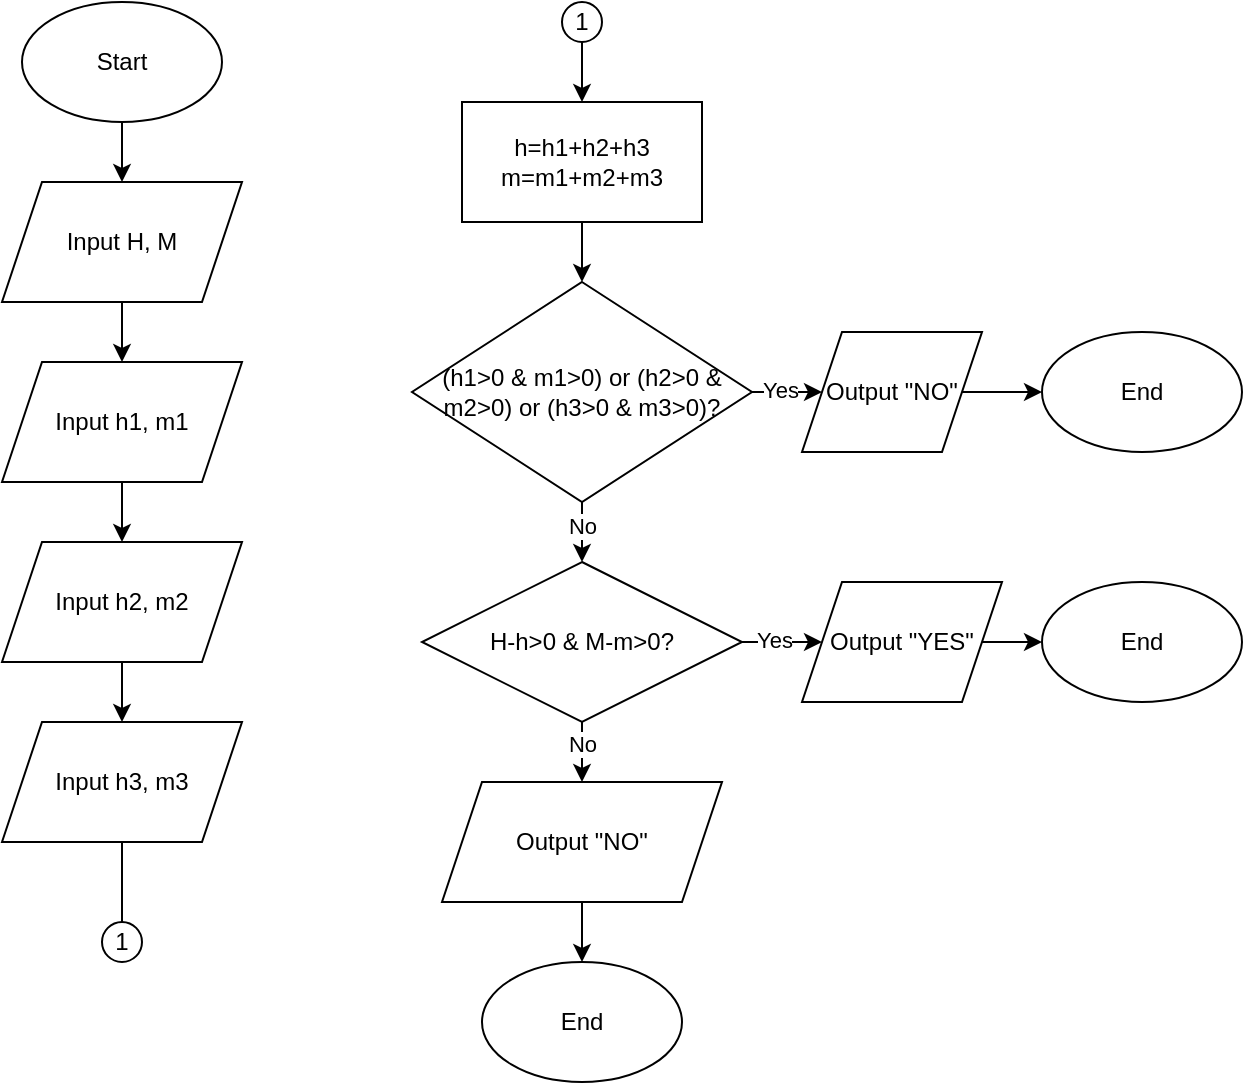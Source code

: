 <mxfile version="24.7.17">
  <diagram name="Page-1" id="xY5WMiqmcV3rjghasitG">
    <mxGraphModel grid="1" page="1" gridSize="10" guides="1" tooltips="1" connect="1" arrows="1" fold="1" pageScale="1" pageWidth="850" pageHeight="1100" math="0" shadow="0">
      <root>
        <mxCell id="0" />
        <mxCell id="1" parent="0" />
        <mxCell id="3qQ_YzN_TUwAwm5ZQ6ei-5" style="edgeStyle=orthogonalEdgeStyle;rounded=0;orthogonalLoop=1;jettySize=auto;html=1;entryX=0.5;entryY=0;entryDx=0;entryDy=0;" edge="1" parent="1" source="3qQ_YzN_TUwAwm5ZQ6ei-1" target="3qQ_YzN_TUwAwm5ZQ6ei-4">
          <mxGeometry relative="1" as="geometry" />
        </mxCell>
        <mxCell id="3qQ_YzN_TUwAwm5ZQ6ei-1" value="Start" style="ellipse;whiteSpace=wrap;html=1;" vertex="1" parent="1">
          <mxGeometry x="160" y="40" width="100" height="60" as="geometry" />
        </mxCell>
        <mxCell id="3qQ_YzN_TUwAwm5ZQ6ei-9" style="edgeStyle=orthogonalEdgeStyle;rounded=0;orthogonalLoop=1;jettySize=auto;html=1;entryX=0.5;entryY=0;entryDx=0;entryDy=0;" edge="1" parent="1" source="3qQ_YzN_TUwAwm5ZQ6ei-4" target="3qQ_YzN_TUwAwm5ZQ6ei-6">
          <mxGeometry relative="1" as="geometry" />
        </mxCell>
        <mxCell id="3qQ_YzN_TUwAwm5ZQ6ei-4" value="Input H, M" style="shape=parallelogram;perimeter=parallelogramPerimeter;whiteSpace=wrap;html=1;fixedSize=1;" vertex="1" parent="1">
          <mxGeometry x="150" y="130" width="120" height="60" as="geometry" />
        </mxCell>
        <mxCell id="3qQ_YzN_TUwAwm5ZQ6ei-10" style="edgeStyle=orthogonalEdgeStyle;rounded=0;orthogonalLoop=1;jettySize=auto;html=1;entryX=0.5;entryY=0;entryDx=0;entryDy=0;" edge="1" parent="1" source="3qQ_YzN_TUwAwm5ZQ6ei-6" target="3qQ_YzN_TUwAwm5ZQ6ei-7">
          <mxGeometry relative="1" as="geometry" />
        </mxCell>
        <mxCell id="3qQ_YzN_TUwAwm5ZQ6ei-6" value="Input h1, m1" style="shape=parallelogram;perimeter=parallelogramPerimeter;whiteSpace=wrap;html=1;fixedSize=1;" vertex="1" parent="1">
          <mxGeometry x="150" y="220" width="120" height="60" as="geometry" />
        </mxCell>
        <mxCell id="3qQ_YzN_TUwAwm5ZQ6ei-11" style="edgeStyle=orthogonalEdgeStyle;rounded=0;orthogonalLoop=1;jettySize=auto;html=1;entryX=0.5;entryY=0;entryDx=0;entryDy=0;" edge="1" parent="1" source="3qQ_YzN_TUwAwm5ZQ6ei-7" target="3qQ_YzN_TUwAwm5ZQ6ei-8">
          <mxGeometry relative="1" as="geometry" />
        </mxCell>
        <mxCell id="3qQ_YzN_TUwAwm5ZQ6ei-7" value="Input h2, m2" style="shape=parallelogram;perimeter=parallelogramPerimeter;whiteSpace=wrap;html=1;fixedSize=1;" vertex="1" parent="1">
          <mxGeometry x="150" y="310" width="120" height="60" as="geometry" />
        </mxCell>
        <mxCell id="3qQ_YzN_TUwAwm5ZQ6ei-8" value="Input h3, m3" style="shape=parallelogram;perimeter=parallelogramPerimeter;whiteSpace=wrap;html=1;fixedSize=1;" vertex="1" parent="1">
          <mxGeometry x="150" y="400" width="120" height="60" as="geometry" />
        </mxCell>
        <mxCell id="3qQ_YzN_TUwAwm5ZQ6ei-12" value="" style="endArrow=none;html=1;rounded=0;" edge="1" parent="1">
          <mxGeometry width="50" height="50" relative="1" as="geometry">
            <mxPoint x="210" y="500" as="sourcePoint" />
            <mxPoint x="210" y="460" as="targetPoint" />
          </mxGeometry>
        </mxCell>
        <mxCell id="3qQ_YzN_TUwAwm5ZQ6ei-13" value="1" style="ellipse;whiteSpace=wrap;html=1;" vertex="1" parent="1">
          <mxGeometry x="200" y="500" width="20" height="20" as="geometry" />
        </mxCell>
        <mxCell id="3qQ_YzN_TUwAwm5ZQ6ei-15" style="edgeStyle=orthogonalEdgeStyle;rounded=0;orthogonalLoop=1;jettySize=auto;html=1;" edge="1" parent="1" source="3qQ_YzN_TUwAwm5ZQ6ei-14">
          <mxGeometry relative="1" as="geometry">
            <mxPoint x="440" y="90" as="targetPoint" />
          </mxGeometry>
        </mxCell>
        <mxCell id="3qQ_YzN_TUwAwm5ZQ6ei-14" value="1" style="ellipse;whiteSpace=wrap;html=1;" vertex="1" parent="1">
          <mxGeometry x="430" y="40" width="20" height="20" as="geometry" />
        </mxCell>
        <mxCell id="3qQ_YzN_TUwAwm5ZQ6ei-17" style="edgeStyle=orthogonalEdgeStyle;rounded=0;orthogonalLoop=1;jettySize=auto;html=1;" edge="1" parent="1" source="3qQ_YzN_TUwAwm5ZQ6ei-16">
          <mxGeometry relative="1" as="geometry">
            <mxPoint x="440" y="180" as="targetPoint" />
          </mxGeometry>
        </mxCell>
        <mxCell id="3qQ_YzN_TUwAwm5ZQ6ei-16" value="&lt;div&gt;h=h1+h2+h3&lt;/div&gt;&lt;div&gt;m=m1+m2+m3&lt;br&gt;&lt;/div&gt;" style="rounded=0;whiteSpace=wrap;html=1;" vertex="1" parent="1">
          <mxGeometry x="380" y="90" width="120" height="60" as="geometry" />
        </mxCell>
        <mxCell id="3qQ_YzN_TUwAwm5ZQ6ei-21" style="edgeStyle=orthogonalEdgeStyle;rounded=0;orthogonalLoop=1;jettySize=auto;html=1;" edge="1" parent="1" source="3qQ_YzN_TUwAwm5ZQ6ei-18" target="3qQ_YzN_TUwAwm5ZQ6ei-20">
          <mxGeometry relative="1" as="geometry" />
        </mxCell>
        <mxCell id="3qQ_YzN_TUwAwm5ZQ6ei-22" value="Yes" style="edgeLabel;html=1;align=center;verticalAlign=middle;resizable=0;points=[];" connectable="0" vertex="1" parent="3qQ_YzN_TUwAwm5ZQ6ei-21">
          <mxGeometry x="0.356" y="1" relative="1" as="geometry">
            <mxPoint as="offset" />
          </mxGeometry>
        </mxCell>
        <mxCell id="3qQ_YzN_TUwAwm5ZQ6ei-25" style="edgeStyle=orthogonalEdgeStyle;rounded=0;orthogonalLoop=1;jettySize=auto;html=1;" edge="1" parent="1" source="3qQ_YzN_TUwAwm5ZQ6ei-18" target="3qQ_YzN_TUwAwm5ZQ6ei-26">
          <mxGeometry relative="1" as="geometry">
            <mxPoint x="440" y="320" as="targetPoint" />
          </mxGeometry>
        </mxCell>
        <mxCell id="3qQ_YzN_TUwAwm5ZQ6ei-32" value="No" style="edgeLabel;html=1;align=center;verticalAlign=middle;resizable=0;points=[];" connectable="0" vertex="1" parent="3qQ_YzN_TUwAwm5ZQ6ei-25">
          <mxGeometry x="0.302" relative="1" as="geometry">
            <mxPoint y="-1" as="offset" />
          </mxGeometry>
        </mxCell>
        <mxCell id="3qQ_YzN_TUwAwm5ZQ6ei-18" value="(h1&amp;gt;0 &amp;amp; m1&amp;gt;0) or (h2&amp;gt;0 &amp;amp; m2&amp;gt;0) or (h3&amp;gt;0 &amp;amp; m3&amp;gt;0)?" style="rhombus;whiteSpace=wrap;html=1;" vertex="1" parent="1">
          <mxGeometry x="355" y="180" width="170" height="110" as="geometry" />
        </mxCell>
        <mxCell id="3qQ_YzN_TUwAwm5ZQ6ei-23" style="edgeStyle=orthogonalEdgeStyle;rounded=0;orthogonalLoop=1;jettySize=auto;html=1;" edge="1" parent="1" source="3qQ_YzN_TUwAwm5ZQ6ei-20">
          <mxGeometry relative="1" as="geometry">
            <mxPoint x="670" y="235" as="targetPoint" />
          </mxGeometry>
        </mxCell>
        <mxCell id="3qQ_YzN_TUwAwm5ZQ6ei-20" value="Output &quot;NO&quot;" style="shape=parallelogram;perimeter=parallelogramPerimeter;whiteSpace=wrap;html=1;fixedSize=1;" vertex="1" parent="1">
          <mxGeometry x="550" y="205" width="90" height="60" as="geometry" />
        </mxCell>
        <mxCell id="3qQ_YzN_TUwAwm5ZQ6ei-24" value="End" style="ellipse;whiteSpace=wrap;html=1;" vertex="1" parent="1">
          <mxGeometry x="670" y="205" width="100" height="60" as="geometry" />
        </mxCell>
        <mxCell id="3qQ_YzN_TUwAwm5ZQ6ei-27" style="edgeStyle=orthogonalEdgeStyle;rounded=0;orthogonalLoop=1;jettySize=auto;html=1;" edge="1" parent="1" source="3qQ_YzN_TUwAwm5ZQ6ei-26">
          <mxGeometry relative="1" as="geometry">
            <mxPoint x="560" y="360" as="targetPoint" />
          </mxGeometry>
        </mxCell>
        <mxCell id="3qQ_YzN_TUwAwm5ZQ6ei-31" value="Yes" style="edgeLabel;html=1;align=center;verticalAlign=middle;resizable=0;points=[];" connectable="0" vertex="1" parent="3qQ_YzN_TUwAwm5ZQ6ei-27">
          <mxGeometry x="-0.126" relative="1" as="geometry">
            <mxPoint x="-2" y="-1" as="offset" />
          </mxGeometry>
        </mxCell>
        <mxCell id="3qQ_YzN_TUwAwm5ZQ6ei-33" style="edgeStyle=orthogonalEdgeStyle;rounded=0;orthogonalLoop=1;jettySize=auto;html=1;" edge="1" parent="1" source="3qQ_YzN_TUwAwm5ZQ6ei-26">
          <mxGeometry relative="1" as="geometry">
            <mxPoint x="440" y="430" as="targetPoint" />
          </mxGeometry>
        </mxCell>
        <mxCell id="3qQ_YzN_TUwAwm5ZQ6ei-34" value="No" style="edgeLabel;html=1;align=center;verticalAlign=middle;resizable=0;points=[];" connectable="0" vertex="1" parent="3qQ_YzN_TUwAwm5ZQ6ei-33">
          <mxGeometry x="-0.244" relative="1" as="geometry">
            <mxPoint y="-1" as="offset" />
          </mxGeometry>
        </mxCell>
        <mxCell id="3qQ_YzN_TUwAwm5ZQ6ei-26" value="H-h&amp;gt;0 &amp;amp; M-m&amp;gt;0?" style="rhombus;whiteSpace=wrap;html=1;" vertex="1" parent="1">
          <mxGeometry x="360" y="320" width="160" height="80" as="geometry" />
        </mxCell>
        <mxCell id="3qQ_YzN_TUwAwm5ZQ6ei-29" style="edgeStyle=orthogonalEdgeStyle;rounded=0;orthogonalLoop=1;jettySize=auto;html=1;" edge="1" parent="1" source="3qQ_YzN_TUwAwm5ZQ6ei-28">
          <mxGeometry relative="1" as="geometry">
            <mxPoint x="670" y="360" as="targetPoint" />
          </mxGeometry>
        </mxCell>
        <mxCell id="3qQ_YzN_TUwAwm5ZQ6ei-28" value="Output &quot;YES&quot;" style="shape=parallelogram;perimeter=parallelogramPerimeter;whiteSpace=wrap;html=1;fixedSize=1;" vertex="1" parent="1">
          <mxGeometry x="550" y="330" width="100" height="60" as="geometry" />
        </mxCell>
        <mxCell id="3qQ_YzN_TUwAwm5ZQ6ei-30" value="End" style="ellipse;whiteSpace=wrap;html=1;" vertex="1" parent="1">
          <mxGeometry x="670" y="330" width="100" height="60" as="geometry" />
        </mxCell>
        <mxCell id="3qQ_YzN_TUwAwm5ZQ6ei-36" style="edgeStyle=orthogonalEdgeStyle;rounded=0;orthogonalLoop=1;jettySize=auto;html=1;" edge="1" parent="1" source="3qQ_YzN_TUwAwm5ZQ6ei-35">
          <mxGeometry relative="1" as="geometry">
            <mxPoint x="440" y="520" as="targetPoint" />
          </mxGeometry>
        </mxCell>
        <mxCell id="3qQ_YzN_TUwAwm5ZQ6ei-35" value="Output &quot;NO&quot;" style="shape=parallelogram;perimeter=parallelogramPerimeter;whiteSpace=wrap;html=1;fixedSize=1;" vertex="1" parent="1">
          <mxGeometry x="370" y="430" width="140" height="60" as="geometry" />
        </mxCell>
        <mxCell id="3qQ_YzN_TUwAwm5ZQ6ei-37" value="End" style="ellipse;whiteSpace=wrap;html=1;" vertex="1" parent="1">
          <mxGeometry x="390" y="520" width="100" height="60" as="geometry" />
        </mxCell>
      </root>
    </mxGraphModel>
  </diagram>
</mxfile>
